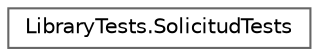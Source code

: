 digraph "Graphical Class Hierarchy"
{
 // INTERACTIVE_SVG=YES
 // LATEX_PDF_SIZE
  bgcolor="transparent";
  edge [fontname=Helvetica,fontsize=10,labelfontname=Helvetica,labelfontsize=10];
  node [fontname=Helvetica,fontsize=10,shape=box,height=0.2,width=0.4];
  rankdir="LR";
  Node0 [label="LibraryTests.SolicitudTests",height=0.2,width=0.4,color="grey40", fillcolor="white", style="filled",URL="$classLibraryTests_1_1SolicitudTests.html",tooltip="Tests de la clase Solicitud"];
}
